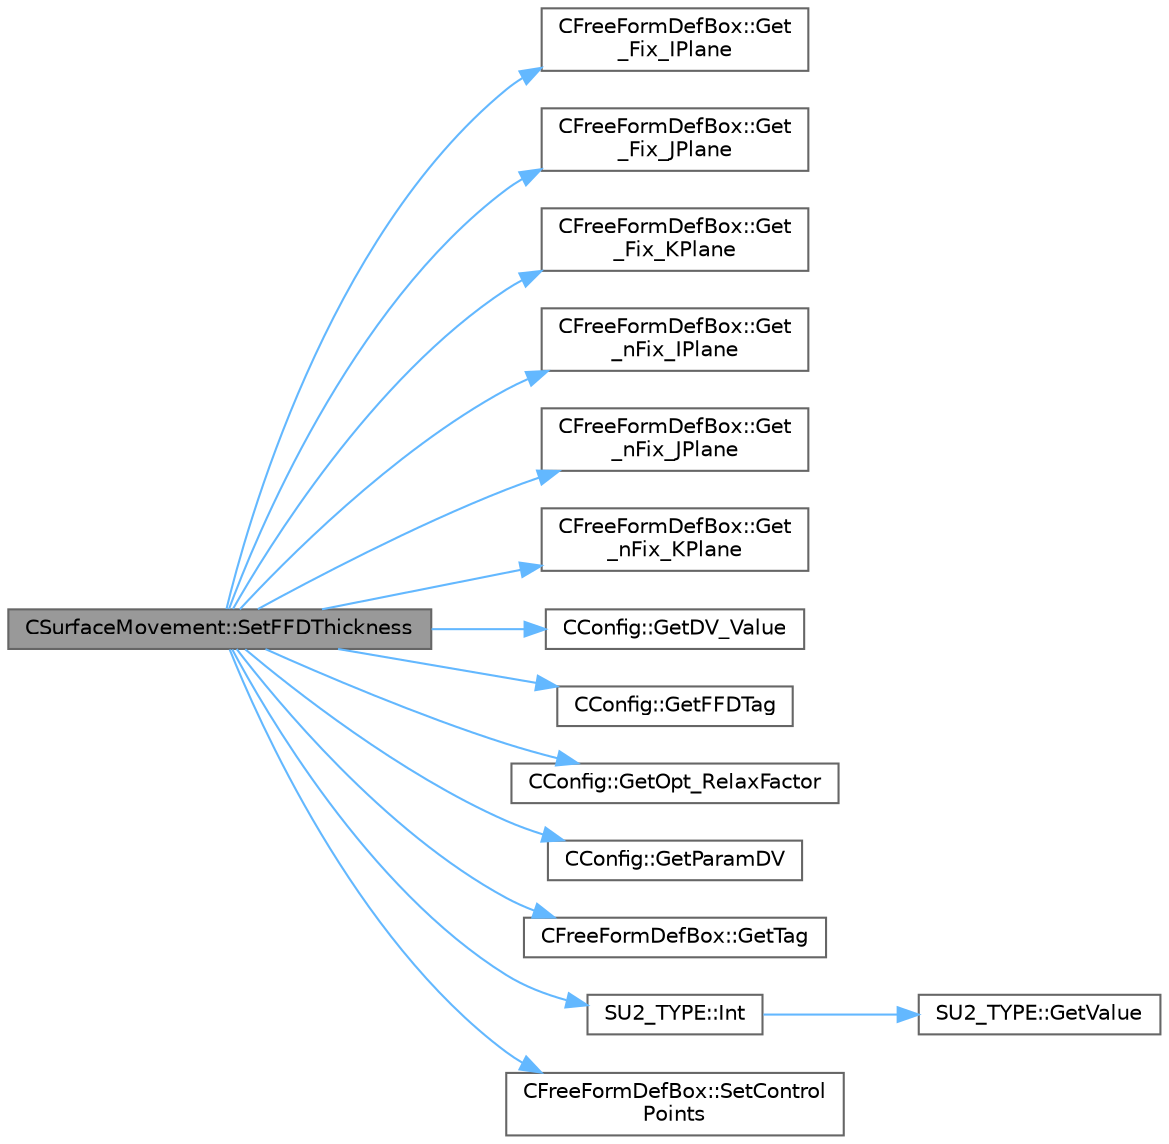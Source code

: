 digraph "CSurfaceMovement::SetFFDThickness"
{
 // LATEX_PDF_SIZE
  bgcolor="transparent";
  edge [fontname=Helvetica,fontsize=10,labelfontname=Helvetica,labelfontsize=10];
  node [fontname=Helvetica,fontsize=10,shape=box,height=0.2,width=0.4];
  rankdir="LR";
  Node1 [id="Node000001",label="CSurfaceMovement::SetFFDThickness",height=0.2,width=0.4,color="gray40", fillcolor="grey60", style="filled", fontcolor="black",tooltip="Set a thickness deformation of the Free From box using the control point position."];
  Node1 -> Node2 [id="edge1_Node000001_Node000002",color="steelblue1",style="solid",tooltip=" "];
  Node2 [id="Node000002",label="CFreeFormDefBox::Get\l_Fix_IPlane",height=0.2,width=0.4,color="grey40", fillcolor="white", style="filled",URL="$classCFreeFormDefBox.html#a378f6cbeb8c62956a9bd9e3c8ba318f7",tooltip="Define the I planes to to fix in a FFD box."];
  Node1 -> Node3 [id="edge2_Node000001_Node000003",color="steelblue1",style="solid",tooltip=" "];
  Node3 [id="Node000003",label="CFreeFormDefBox::Get\l_Fix_JPlane",height=0.2,width=0.4,color="grey40", fillcolor="white", style="filled",URL="$classCFreeFormDefBox.html#aaea48205eeab5e59fc82824a3272d3fe",tooltip="Define the I planes to to fix in a FFD box."];
  Node1 -> Node4 [id="edge3_Node000001_Node000004",color="steelblue1",style="solid",tooltip=" "];
  Node4 [id="Node000004",label="CFreeFormDefBox::Get\l_Fix_KPlane",height=0.2,width=0.4,color="grey40", fillcolor="white", style="filled",URL="$classCFreeFormDefBox.html#aca911efe2b1562e4cca8ad9e3798b75f",tooltip="Define the I planes to to fix in a FFD box."];
  Node1 -> Node5 [id="edge4_Node000001_Node000005",color="steelblue1",style="solid",tooltip=" "];
  Node5 [id="Node000005",label="CFreeFormDefBox::Get\l_nFix_IPlane",height=0.2,width=0.4,color="grey40", fillcolor="white", style="filled",URL="$classCFreeFormDefBox.html#a9f0c9bea2a01b8e2f36e51653d85c030",tooltip="Define the I planes to to fix in a FFD box."];
  Node1 -> Node6 [id="edge5_Node000001_Node000006",color="steelblue1",style="solid",tooltip=" "];
  Node6 [id="Node000006",label="CFreeFormDefBox::Get\l_nFix_JPlane",height=0.2,width=0.4,color="grey40", fillcolor="white", style="filled",URL="$classCFreeFormDefBox.html#ade5a8fb6bd287da9f3e7105ae42b9bea",tooltip="Define the I planes to to fix in a FFD box."];
  Node1 -> Node7 [id="edge6_Node000001_Node000007",color="steelblue1",style="solid",tooltip=" "];
  Node7 [id="Node000007",label="CFreeFormDefBox::Get\l_nFix_KPlane",height=0.2,width=0.4,color="grey40", fillcolor="white", style="filled",URL="$classCFreeFormDefBox.html#a592a3b6a75ddd89543f344980407b3fc",tooltip="Define the I planes to to fix in a FFD box."];
  Node1 -> Node8 [id="edge7_Node000001_Node000008",color="steelblue1",style="solid",tooltip=" "];
  Node8 [id="Node000008",label="CConfig::GetDV_Value",height=0.2,width=0.4,color="grey40", fillcolor="white", style="filled",URL="$classCConfig.html#ac6def90296f0459644299ff7fdefc922",tooltip="Value of the design variable step, we use this value in design problems."];
  Node1 -> Node9 [id="edge8_Node000001_Node000009",color="steelblue1",style="solid",tooltip=" "];
  Node9 [id="Node000009",label="CConfig::GetFFDTag",height=0.2,width=0.4,color="grey40", fillcolor="white", style="filled",URL="$classCConfig.html#ad8359bfec369e78a6a4d0c3039ffe547",tooltip="Get the FFD Tag of a particular design variable."];
  Node1 -> Node10 [id="edge9_Node000001_Node000010",color="steelblue1",style="solid",tooltip=" "];
  Node10 [id="Node000010",label="CConfig::GetOpt_RelaxFactor",height=0.2,width=0.4,color="grey40", fillcolor="white", style="filled",URL="$classCConfig.html#a8337efa2e48c252eca24825437cb288b",tooltip="Get the scale factor for the line search."];
  Node1 -> Node11 [id="edge10_Node000001_Node000011",color="steelblue1",style="solid",tooltip=" "];
  Node11 [id="Node000011",label="CConfig::GetParamDV",height=0.2,width=0.4,color="grey40", fillcolor="white", style="filled",URL="$classCConfig.html#a59a16b5d22ccd10cf9e3bd7790fdf7c3",tooltip="Get a parameter of the particular design variable."];
  Node1 -> Node12 [id="edge11_Node000001_Node000012",color="steelblue1",style="solid",tooltip=" "];
  Node12 [id="Node000012",label="CFreeFormDefBox::GetTag",height=0.2,width=0.4,color="grey40", fillcolor="white", style="filled",URL="$classCFreeFormDefBox.html#a7d9080bb108f0ac61c53b24f031f1f86",tooltip="Get the tag that identify a FFDBox."];
  Node1 -> Node13 [id="edge12_Node000001_Node000013",color="steelblue1",style="solid",tooltip=" "];
  Node13 [id="Node000013",label="SU2_TYPE::Int",height=0.2,width=0.4,color="grey40", fillcolor="white", style="filled",URL="$namespaceSU2__TYPE.html#a6b48817766d8a6486caa2807a52f6bae",tooltip="Casts the primitive value to int (uses GetValue, already implemented for each type)."];
  Node13 -> Node14 [id="edge13_Node000013_Node000014",color="steelblue1",style="solid",tooltip=" "];
  Node14 [id="Node000014",label="SU2_TYPE::GetValue",height=0.2,width=0.4,color="grey40", fillcolor="white", style="filled",URL="$namespaceSU2__TYPE.html#adf52a59d6f4e578f7915ec9abbf7cb22",tooltip="Get the (primitive) value of the datatype (needs to be specialized for active types)."];
  Node1 -> Node15 [id="edge14_Node000001_Node000015",color="steelblue1",style="solid",tooltip=" "];
  Node15 [id="Node000015",label="CFreeFormDefBox::SetControl\lPoints",height=0.2,width=0.4,color="grey40", fillcolor="white", style="filled",URL="$classCFreeFormDefBox.html#abee73537bc43cee2a663ef3597be7c51",tooltip="Set the new value of the coordinates of the control points."];
}
